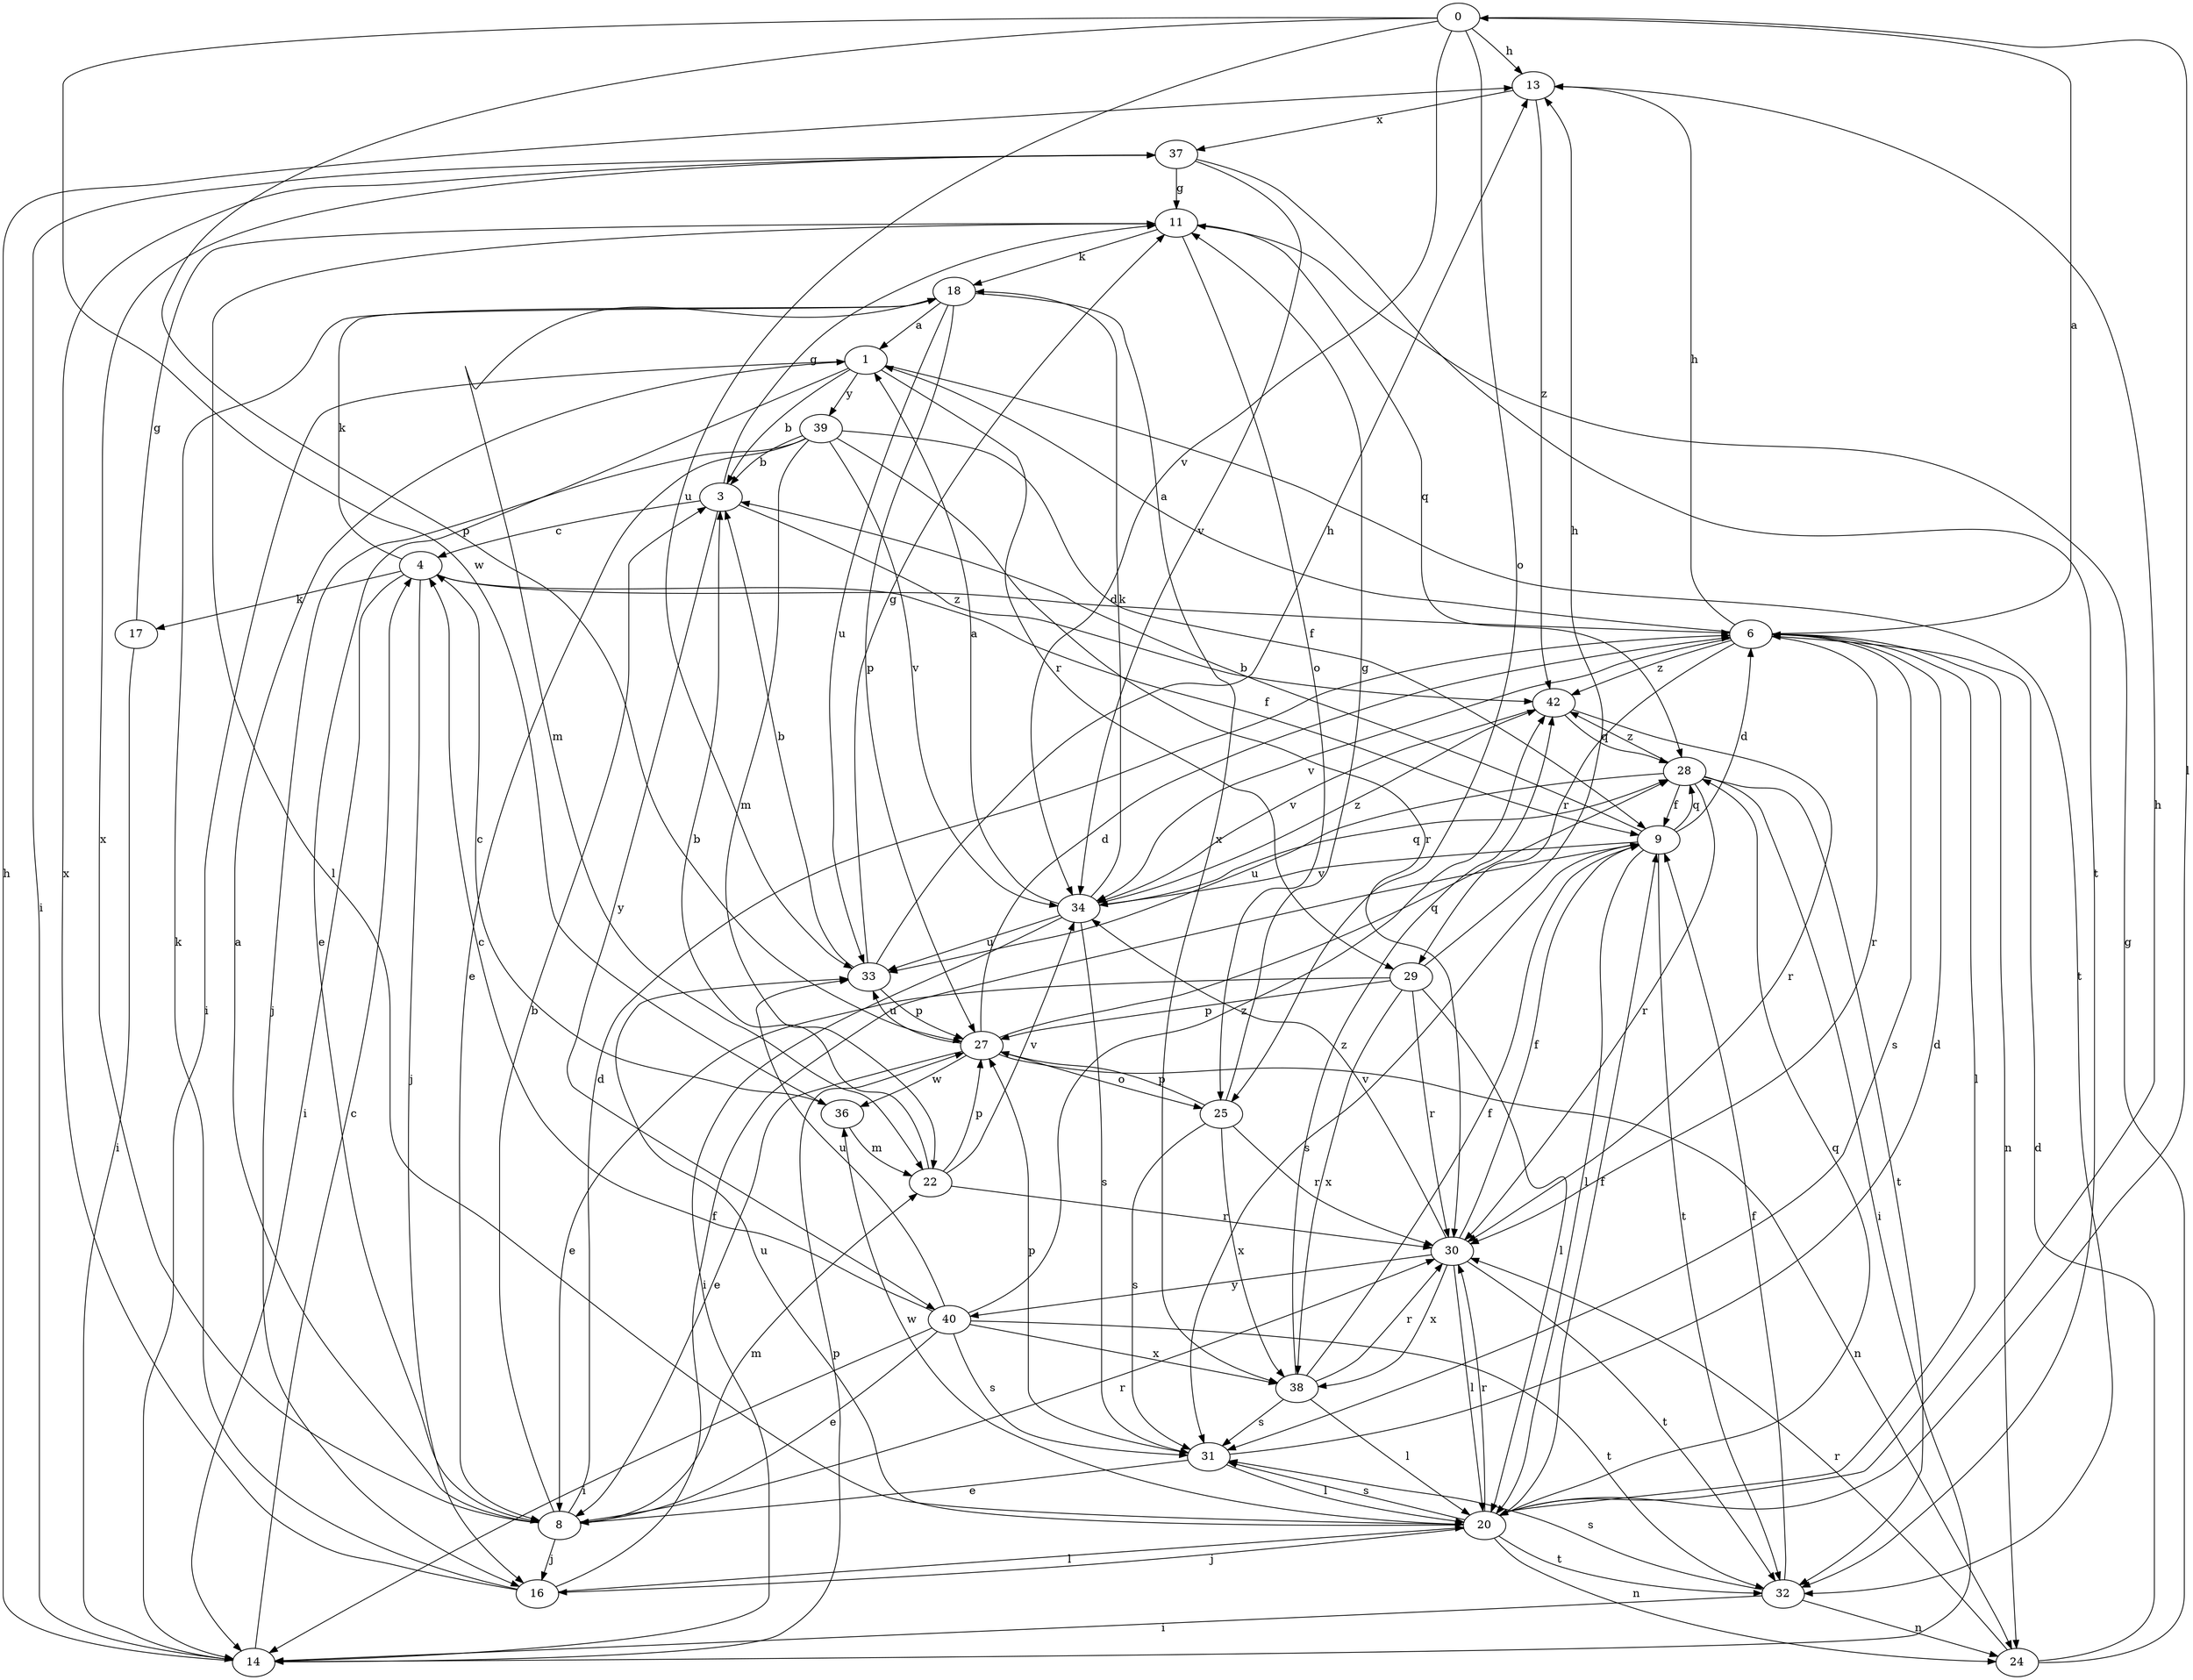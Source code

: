 strict digraph  {
0;
1;
3;
4;
6;
8;
9;
11;
13;
14;
16;
17;
18;
20;
22;
24;
25;
27;
28;
29;
30;
31;
32;
33;
34;
36;
37;
38;
39;
40;
42;
0 -> 13  [label=h];
0 -> 20  [label=l];
0 -> 25  [label=o];
0 -> 27  [label=p];
0 -> 33  [label=u];
0 -> 34  [label=v];
0 -> 36  [label=w];
1 -> 3  [label=b];
1 -> 8  [label=e];
1 -> 14  [label=i];
1 -> 29  [label=r];
1 -> 32  [label=t];
1 -> 39  [label=y];
3 -> 4  [label=c];
3 -> 11  [label=g];
3 -> 40  [label=y];
3 -> 42  [label=z];
4 -> 6  [label=d];
4 -> 9  [label=f];
4 -> 14  [label=i];
4 -> 16  [label=j];
4 -> 17  [label=k];
4 -> 18  [label=k];
6 -> 0  [label=a];
6 -> 1  [label=a];
6 -> 13  [label=h];
6 -> 20  [label=l];
6 -> 24  [label=n];
6 -> 29  [label=r];
6 -> 30  [label=r];
6 -> 31  [label=s];
6 -> 34  [label=v];
6 -> 42  [label=z];
8 -> 1  [label=a];
8 -> 3  [label=b];
8 -> 6  [label=d];
8 -> 16  [label=j];
8 -> 22  [label=m];
8 -> 30  [label=r];
8 -> 37  [label=x];
9 -> 3  [label=b];
9 -> 6  [label=d];
9 -> 20  [label=l];
9 -> 28  [label=q];
9 -> 31  [label=s];
9 -> 32  [label=t];
9 -> 34  [label=v];
11 -> 18  [label=k];
11 -> 20  [label=l];
11 -> 25  [label=o];
11 -> 28  [label=q];
13 -> 37  [label=x];
13 -> 42  [label=z];
14 -> 4  [label=c];
14 -> 13  [label=h];
14 -> 27  [label=p];
16 -> 9  [label=f];
16 -> 18  [label=k];
16 -> 20  [label=l];
16 -> 37  [label=x];
17 -> 11  [label=g];
17 -> 14  [label=i];
18 -> 1  [label=a];
18 -> 22  [label=m];
18 -> 27  [label=p];
18 -> 33  [label=u];
18 -> 38  [label=x];
20 -> 9  [label=f];
20 -> 13  [label=h];
20 -> 16  [label=j];
20 -> 24  [label=n];
20 -> 28  [label=q];
20 -> 30  [label=r];
20 -> 31  [label=s];
20 -> 32  [label=t];
20 -> 33  [label=u];
20 -> 36  [label=w];
22 -> 3  [label=b];
22 -> 27  [label=p];
22 -> 30  [label=r];
22 -> 34  [label=v];
24 -> 6  [label=d];
24 -> 11  [label=g];
24 -> 30  [label=r];
25 -> 11  [label=g];
25 -> 27  [label=p];
25 -> 30  [label=r];
25 -> 31  [label=s];
25 -> 38  [label=x];
27 -> 6  [label=d];
27 -> 8  [label=e];
27 -> 24  [label=n];
27 -> 25  [label=o];
27 -> 28  [label=q];
27 -> 33  [label=u];
27 -> 36  [label=w];
28 -> 9  [label=f];
28 -> 14  [label=i];
28 -> 30  [label=r];
28 -> 32  [label=t];
28 -> 33  [label=u];
28 -> 42  [label=z];
29 -> 8  [label=e];
29 -> 13  [label=h];
29 -> 20  [label=l];
29 -> 27  [label=p];
29 -> 30  [label=r];
29 -> 38  [label=x];
30 -> 9  [label=f];
30 -> 20  [label=l];
30 -> 32  [label=t];
30 -> 34  [label=v];
30 -> 38  [label=x];
30 -> 40  [label=y];
31 -> 6  [label=d];
31 -> 8  [label=e];
31 -> 20  [label=l];
31 -> 27  [label=p];
32 -> 9  [label=f];
32 -> 14  [label=i];
32 -> 24  [label=n];
32 -> 31  [label=s];
33 -> 3  [label=b];
33 -> 11  [label=g];
33 -> 13  [label=h];
33 -> 27  [label=p];
34 -> 1  [label=a];
34 -> 14  [label=i];
34 -> 18  [label=k];
34 -> 28  [label=q];
34 -> 31  [label=s];
34 -> 33  [label=u];
34 -> 42  [label=z];
36 -> 4  [label=c];
36 -> 22  [label=m];
37 -> 11  [label=g];
37 -> 14  [label=i];
37 -> 32  [label=t];
37 -> 34  [label=v];
38 -> 9  [label=f];
38 -> 20  [label=l];
38 -> 30  [label=r];
38 -> 31  [label=s];
38 -> 42  [label=z];
39 -> 3  [label=b];
39 -> 8  [label=e];
39 -> 9  [label=f];
39 -> 16  [label=j];
39 -> 22  [label=m];
39 -> 30  [label=r];
39 -> 34  [label=v];
40 -> 4  [label=c];
40 -> 8  [label=e];
40 -> 14  [label=i];
40 -> 31  [label=s];
40 -> 32  [label=t];
40 -> 33  [label=u];
40 -> 38  [label=x];
40 -> 42  [label=z];
42 -> 28  [label=q];
42 -> 30  [label=r];
42 -> 34  [label=v];
}
